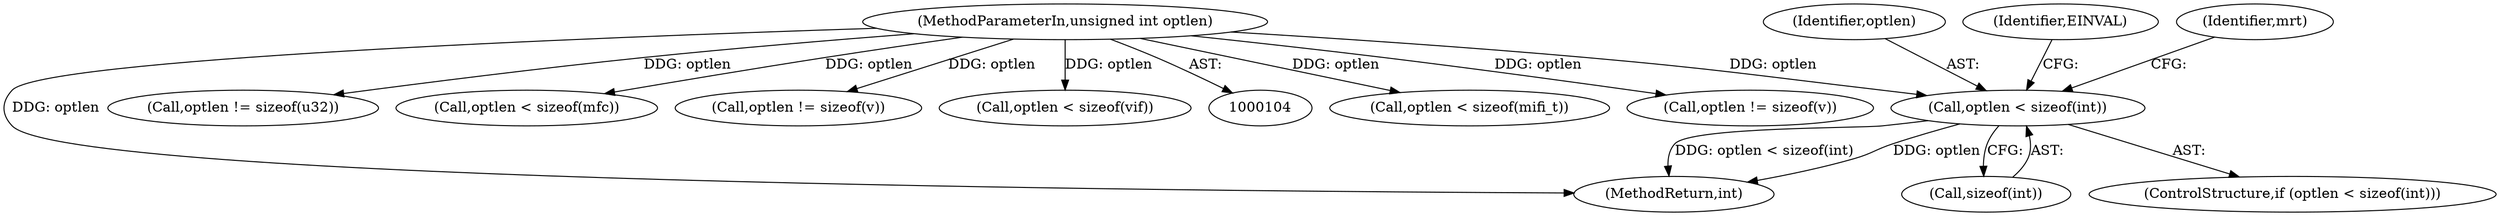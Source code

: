 digraph "0_linux_99253eb750fda6a644d5188fb26c43bad8d5a745_0@API" {
"1000172" [label="(Call,optlen < sizeof(int))"];
"1000108" [label="(MethodParameterIn,unsigned int optlen)"];
"1000233" [label="(Call,optlen < sizeof(mifi_t))"];
"1000171" [label="(ControlStructure,if (optlen < sizeof(int)))"];
"1000359" [label="(Call,optlen != sizeof(v))"];
"1000173" [label="(Identifier,optlen)"];
"1000172" [label="(Call,optlen < sizeof(int))"];
"1000470" [label="(MethodReturn,int)"];
"1000108" [label="(MethodParameterIn,unsigned int optlen)"];
"1000408" [label="(Call,optlen != sizeof(u32))"];
"1000178" [label="(Identifier,EINVAL)"];
"1000174" [label="(Call,sizeof(int))"];
"1000269" [label="(Call,optlen < sizeof(mfc))"];
"1000332" [label="(Call,optlen != sizeof(v))"];
"1000189" [label="(Call,optlen < sizeof(vif))"];
"1000181" [label="(Identifier,mrt)"];
"1000172" -> "1000171"  [label="AST: "];
"1000172" -> "1000174"  [label="CFG: "];
"1000173" -> "1000172"  [label="AST: "];
"1000174" -> "1000172"  [label="AST: "];
"1000178" -> "1000172"  [label="CFG: "];
"1000181" -> "1000172"  [label="CFG: "];
"1000172" -> "1000470"  [label="DDG: optlen < sizeof(int)"];
"1000172" -> "1000470"  [label="DDG: optlen"];
"1000108" -> "1000172"  [label="DDG: optlen"];
"1000108" -> "1000104"  [label="AST: "];
"1000108" -> "1000470"  [label="DDG: optlen"];
"1000108" -> "1000189"  [label="DDG: optlen"];
"1000108" -> "1000233"  [label="DDG: optlen"];
"1000108" -> "1000269"  [label="DDG: optlen"];
"1000108" -> "1000332"  [label="DDG: optlen"];
"1000108" -> "1000359"  [label="DDG: optlen"];
"1000108" -> "1000408"  [label="DDG: optlen"];
}
